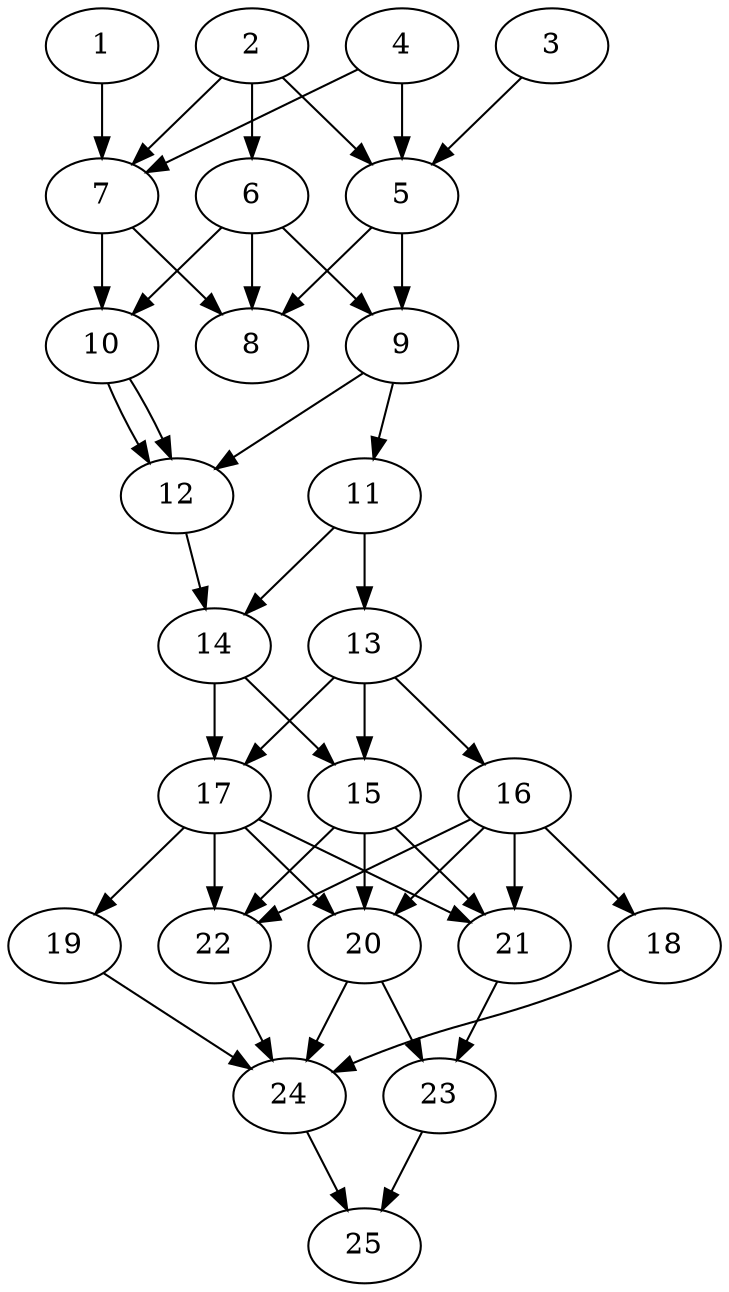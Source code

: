 // DAG automatically generated by daggen at Tue Aug  6 16:26:47 2019
// ./daggen --dot -n 25 --ccr 0.5 --fat 0.5 --regular 0.5 --density 0.8 --mindata 5242880 --maxdata 52428800 
digraph G {
  1 [size="22343680", alpha="0.15", expect_size="11171840"] 
  1 -> 7 [size ="11171840"]
  2 [size="19044352", alpha="0.10", expect_size="9522176"] 
  2 -> 5 [size ="9522176"]
  2 -> 6 [size ="9522176"]
  2 -> 7 [size ="9522176"]
  3 [size="83120128", alpha="0.16", expect_size="41560064"] 
  3 -> 5 [size ="41560064"]
  4 [size="72978432", alpha="0.10", expect_size="36489216"] 
  4 -> 5 [size ="36489216"]
  4 -> 7 [size ="36489216"]
  5 [size="96008192", alpha="0.02", expect_size="48004096"] 
  5 -> 8 [size ="48004096"]
  5 -> 9 [size ="48004096"]
  6 [size="100478976", alpha="0.02", expect_size="50239488"] 
  6 -> 8 [size ="50239488"]
  6 -> 9 [size ="50239488"]
  6 -> 10 [size ="50239488"]
  7 [size="61407232", alpha="0.16", expect_size="30703616"] 
  7 -> 8 [size ="30703616"]
  7 -> 10 [size ="30703616"]
  8 [size="63827968", alpha="0.06", expect_size="31913984"] 
  9 [size="103479296", alpha="0.06", expect_size="51739648"] 
  9 -> 11 [size ="51739648"]
  9 -> 12 [size ="51739648"]
  10 [size="33617920", alpha="0.10", expect_size="16808960"] 
  10 -> 12 [size ="16808960"]
  10 -> 12 [size ="16808960"]
  11 [size="73789440", alpha="0.19", expect_size="36894720"] 
  11 -> 13 [size ="36894720"]
  11 -> 14 [size ="36894720"]
  12 [size="49647616", alpha="0.04", expect_size="24823808"] 
  12 -> 14 [size ="24823808"]
  13 [size="98002944", alpha="0.08", expect_size="49001472"] 
  13 -> 15 [size ="49001472"]
  13 -> 16 [size ="49001472"]
  13 -> 17 [size ="49001472"]
  14 [size="78958592", alpha="0.19", expect_size="39479296"] 
  14 -> 15 [size ="39479296"]
  14 -> 17 [size ="39479296"]
  15 [size="32952320", alpha="0.15", expect_size="16476160"] 
  15 -> 20 [size ="16476160"]
  15 -> 21 [size ="16476160"]
  15 -> 22 [size ="16476160"]
  16 [size="40908800", alpha="0.15", expect_size="20454400"] 
  16 -> 18 [size ="20454400"]
  16 -> 20 [size ="20454400"]
  16 -> 21 [size ="20454400"]
  16 -> 22 [size ="20454400"]
  17 [size="51402752", alpha="0.20", expect_size="25701376"] 
  17 -> 19 [size ="25701376"]
  17 -> 20 [size ="25701376"]
  17 -> 21 [size ="25701376"]
  17 -> 22 [size ="25701376"]
  18 [size="34836480", alpha="0.16", expect_size="17418240"] 
  18 -> 24 [size ="17418240"]
  19 [size="61057024", alpha="0.13", expect_size="30528512"] 
  19 -> 24 [size ="30528512"]
  20 [size="87375872", alpha="0.06", expect_size="43687936"] 
  20 -> 23 [size ="43687936"]
  20 -> 24 [size ="43687936"]
  21 [size="38623232", alpha="0.01", expect_size="19311616"] 
  21 -> 23 [size ="19311616"]
  22 [size="32204800", alpha="0.18", expect_size="16102400"] 
  22 -> 24 [size ="16102400"]
  23 [size="50984960", alpha="0.11", expect_size="25492480"] 
  23 -> 25 [size ="25492480"]
  24 [size="90398720", alpha="0.16", expect_size="45199360"] 
  24 -> 25 [size ="45199360"]
  25 [size="86583296", alpha="0.00", expect_size="43291648"] 
}
